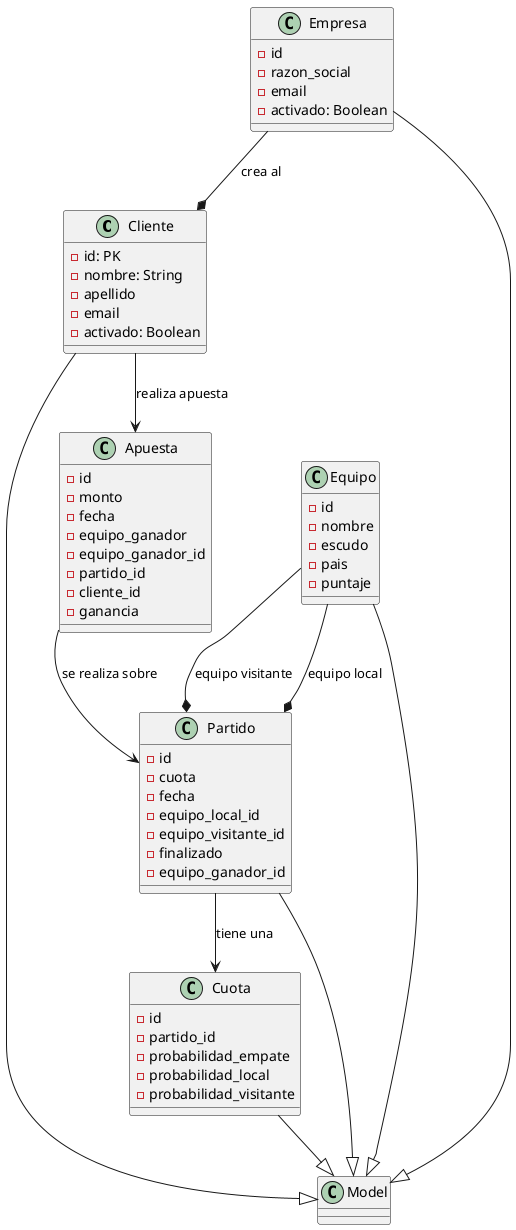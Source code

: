 @startuml
class Cliente {
    - id: PK
    - nombre: String
    - apellido
    - email
    - activado: Boolean
}

class Empresa {
    - id
    - razon_social
    - email
    - activado: Boolean
}

class Equipo {
    - id
    - nombre
    - escudo
    - pais 
    - puntaje 
}

class Apuesta {
    - id
    - monto
    - fecha
    - equipo_ganador
    - equipo_ganador_id
    - partido_id
    - cliente_id
    - ganancia
}

class Partido {
    - id
    - cuota
    - fecha 
    - equipo_local_id
    - equipo_visitante_id
    - finalizado 
    - equipo_ganador_id
}

class Cuota {
    - id
    - partido_id
    - probabilidad_empate
    - probabilidad_local
    - probabilidad_visitante
}


Empresa --* Cliente: crea al
Equipo --* Partido: equipo local
Equipo --* Partido: equipo visitante

Cliente --> Apuesta: realiza apuesta
Partido --> Cuota: tiene una

Cliente --|> Model
Empresa --|> Model
Partido --|> Model
Equipo --|> Model
Cuota --|> Model

Apuesta --> Partido: se realiza sobre


@enduml

